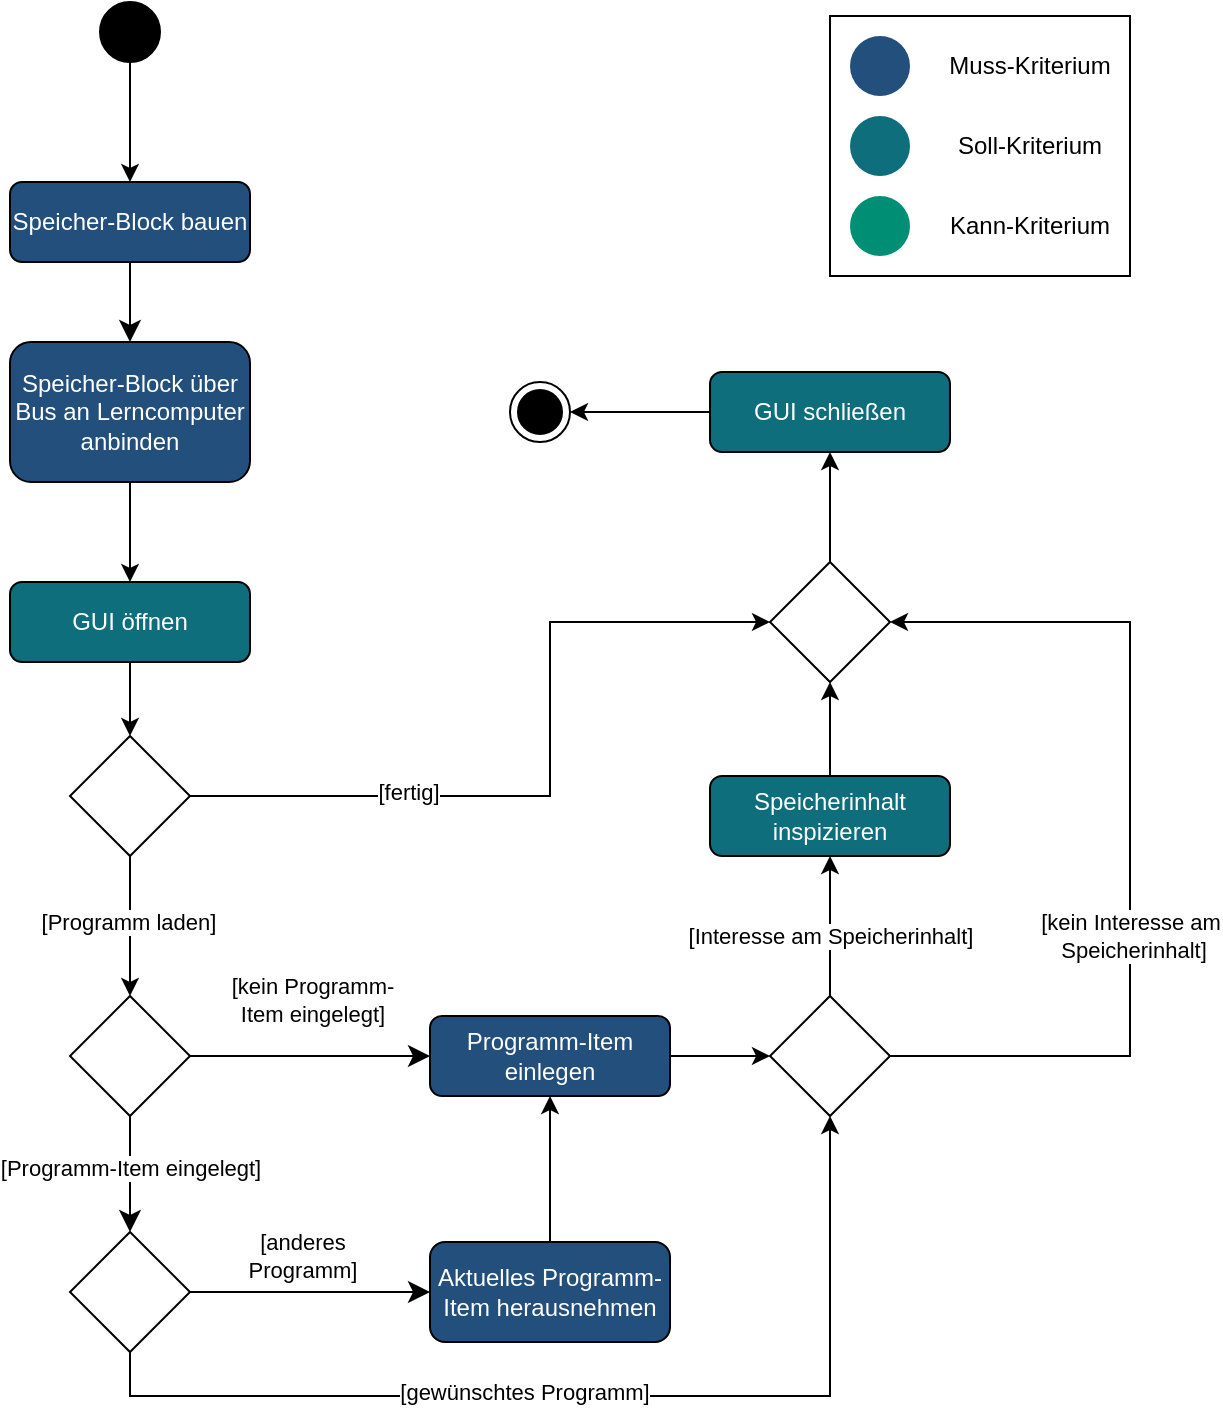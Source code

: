 <mxfile version="22.1.4" type="github">
  <diagram id="wFE0QG_FPsp0jaGvCLVb" name="Page-1">
    <mxGraphModel dx="1050" dy="566" grid="1" gridSize="10" guides="1" tooltips="1" connect="1" arrows="1" fold="1" page="1" pageScale="1" pageWidth="850" pageHeight="1100" math="0" shadow="0">
      <root>
        <mxCell id="0" />
        <mxCell id="1" parent="0" />
        <mxCell id="zqyr1evyY5kLlcFFN8B--1" value="" style="rounded=0;html=1;jettySize=auto;orthogonalLoop=1;fontSize=11;endArrow=classic;endFill=1;endSize=8;strokeWidth=1;shadow=0;labelBackgroundColor=default;edgeStyle=orthogonalEdgeStyle;" parent="1" source="zqyr1evyY5kLlcFFN8B--2" target="zqyr1evyY5kLlcFFN8B--18" edge="1">
          <mxGeometry relative="1" as="geometry" />
        </mxCell>
        <mxCell id="zqyr1evyY5kLlcFFN8B--2" value="Speicher-Block bauen" style="rounded=1;whiteSpace=wrap;html=1;fontSize=12;glass=0;strokeWidth=1;shadow=0;fontColor=#ffffff;fillColor=#234f7c;" parent="1" vertex="1">
          <mxGeometry x="160" y="103" width="120" height="40" as="geometry" />
        </mxCell>
        <mxCell id="zqyr1evyY5kLlcFFN8B--3" value="[Programm-Item eingelegt]" style="rounded=0;html=1;jettySize=auto;orthogonalLoop=1;fontSize=11;endArrow=classic;endFill=1;endSize=8;strokeWidth=1;shadow=0;labelBackgroundColor=default;edgeStyle=orthogonalEdgeStyle;" parent="1" source="zqyr1evyY5kLlcFFN8B--5" target="zqyr1evyY5kLlcFFN8B--12" edge="1">
          <mxGeometry x="-0.121" relative="1" as="geometry">
            <mxPoint as="offset" />
          </mxGeometry>
        </mxCell>
        <mxCell id="zqyr1evyY5kLlcFFN8B--4" value="[kein Programm-&lt;br&gt;Item eingelegt]" style="edgeStyle=orthogonalEdgeStyle;rounded=0;html=1;jettySize=auto;orthogonalLoop=1;fontSize=11;endArrow=classic;endFill=1;endSize=8;strokeWidth=1;shadow=0;labelBackgroundColor=default;" parent="1" source="zqyr1evyY5kLlcFFN8B--5" target="zqyr1evyY5kLlcFFN8B--8" edge="1">
          <mxGeometry x="0.02" y="28" relative="1" as="geometry">
            <mxPoint as="offset" />
            <mxPoint x="292" y="540" as="sourcePoint" />
            <mxPoint x="367" y="540" as="targetPoint" />
          </mxGeometry>
        </mxCell>
        <mxCell id="zqyr1evyY5kLlcFFN8B--5" value="" style="rhombus;whiteSpace=wrap;html=1;shadow=0;fontFamily=Helvetica;fontSize=12;align=center;strokeWidth=1;spacing=6;spacingTop=-4;" parent="1" vertex="1">
          <mxGeometry x="190" y="510" width="60" height="60" as="geometry" />
        </mxCell>
        <mxCell id="zqyr1evyY5kLlcFFN8B--7" style="edgeStyle=orthogonalEdgeStyle;rounded=0;orthogonalLoop=1;jettySize=auto;html=1;" parent="1" source="zqyr1evyY5kLlcFFN8B--41" target="zqyr1evyY5kLlcFFN8B--23" edge="1">
          <mxGeometry relative="1" as="geometry">
            <Array as="points">
              <mxPoint x="570" y="323" />
            </Array>
          </mxGeometry>
        </mxCell>
        <mxCell id="zqyr1evyY5kLlcFFN8B--8" value="Programm-Item einlegen" style="rounded=1;whiteSpace=wrap;html=1;fontSize=12;glass=0;strokeWidth=1;shadow=0;fontColor=#ffffff;fillColor=#234F7C;" parent="1" vertex="1">
          <mxGeometry x="370" y="520" width="120" height="40" as="geometry" />
        </mxCell>
        <mxCell id="zqyr1evyY5kLlcFFN8B--9" value="[anderes &lt;br&gt;Programm]" style="rounded=0;html=1;jettySize=auto;orthogonalLoop=1;fontSize=11;endArrow=classic;endFill=1;endSize=8;strokeWidth=1;shadow=0;labelBackgroundColor=default;edgeStyle=orthogonalEdgeStyle;" parent="1" source="zqyr1evyY5kLlcFFN8B--12" target="zqyr1evyY5kLlcFFN8B--14" edge="1">
          <mxGeometry x="-0.067" y="18" relative="1" as="geometry">
            <mxPoint as="offset" />
          </mxGeometry>
        </mxCell>
        <mxCell id="zqyr1evyY5kLlcFFN8B--10" style="edgeStyle=orthogonalEdgeStyle;rounded=0;orthogonalLoop=1;jettySize=auto;html=1;" parent="1" source="zqyr1evyY5kLlcFFN8B--12" target="zqyr1evyY5kLlcFFN8B--38" edge="1">
          <mxGeometry relative="1" as="geometry">
            <mxPoint x="220" y="763.5" as="targetPoint" />
            <Array as="points">
              <mxPoint x="220" y="710" />
              <mxPoint x="570" y="710" />
            </Array>
          </mxGeometry>
        </mxCell>
        <mxCell id="zqyr1evyY5kLlcFFN8B--11" value="[gewünschtes Programm]" style="edgeLabel;html=1;align=center;verticalAlign=middle;resizable=0;points=[];" parent="zqyr1evyY5kLlcFFN8B--10" vertex="1" connectable="0">
          <mxGeometry x="-0.147" y="2" relative="1" as="geometry">
            <mxPoint as="offset" />
          </mxGeometry>
        </mxCell>
        <mxCell id="zqyr1evyY5kLlcFFN8B--12" value="" style="rhombus;whiteSpace=wrap;html=1;shadow=0;fontFamily=Helvetica;fontSize=12;align=center;strokeWidth=1;spacing=6;spacingTop=-4;" parent="1" vertex="1">
          <mxGeometry x="190" y="628" width="60" height="60" as="geometry" />
        </mxCell>
        <mxCell id="zqyr1evyY5kLlcFFN8B--13" style="edgeStyle=orthogonalEdgeStyle;rounded=0;orthogonalLoop=1;jettySize=auto;html=1;" parent="1" source="zqyr1evyY5kLlcFFN8B--14" target="zqyr1evyY5kLlcFFN8B--8" edge="1">
          <mxGeometry relative="1" as="geometry" />
        </mxCell>
        <mxCell id="zqyr1evyY5kLlcFFN8B--14" value="Aktuelles Programm-Item herausnehmen" style="rounded=1;whiteSpace=wrap;html=1;fontSize=12;glass=0;strokeWidth=1;shadow=0;fontColor=#ffffff;fillColor=#234F7C;" parent="1" vertex="1">
          <mxGeometry x="370" y="633" width="120" height="50" as="geometry" />
        </mxCell>
        <mxCell id="zqyr1evyY5kLlcFFN8B--15" style="edgeStyle=orthogonalEdgeStyle;rounded=0;orthogonalLoop=1;jettySize=auto;html=1;" parent="1" source="zqyr1evyY5kLlcFFN8B--16" target="zqyr1evyY5kLlcFFN8B--2" edge="1">
          <mxGeometry relative="1" as="geometry" />
        </mxCell>
        <mxCell id="zqyr1evyY5kLlcFFN8B--16" value="" style="ellipse;fillColor=strokeColor;html=1;" parent="1" vertex="1">
          <mxGeometry x="205" y="13" width="30" height="30" as="geometry" />
        </mxCell>
        <mxCell id="zqyr1evyY5kLlcFFN8B--17" style="edgeStyle=orthogonalEdgeStyle;rounded=0;orthogonalLoop=1;jettySize=auto;html=1;" parent="1" source="zqyr1evyY5kLlcFFN8B--18" target="zqyr1evyY5kLlcFFN8B--21" edge="1">
          <mxGeometry relative="1" as="geometry">
            <Array as="points">
              <mxPoint x="220" y="273" />
              <mxPoint x="220" y="273" />
            </Array>
          </mxGeometry>
        </mxCell>
        <mxCell id="zqyr1evyY5kLlcFFN8B--18" value="Speicher-Block über Bus an Lerncomputer anbinden" style="rounded=1;whiteSpace=wrap;html=1;fontSize=12;glass=0;strokeWidth=1;shadow=0;fontColor=#ffffff;fillColor=#234f7c;" parent="1" vertex="1">
          <mxGeometry x="160" y="183" width="120" height="70" as="geometry" />
        </mxCell>
        <mxCell id="zqyr1evyY5kLlcFFN8B--19" style="edgeStyle=orthogonalEdgeStyle;rounded=0;orthogonalLoop=1;jettySize=auto;html=1;" parent="1" source="MO_9jL4oKBon5RxG-Qu7-1" target="zqyr1evyY5kLlcFFN8B--5" edge="1">
          <mxGeometry relative="1" as="geometry" />
        </mxCell>
        <mxCell id="MO_9jL4oKBon5RxG-Qu7-4" value="[Programm laden]" style="edgeLabel;html=1;align=center;verticalAlign=middle;resizable=0;points=[];" vertex="1" connectable="0" parent="zqyr1evyY5kLlcFFN8B--19">
          <mxGeometry x="-0.051" y="-1" relative="1" as="geometry">
            <mxPoint as="offset" />
          </mxGeometry>
        </mxCell>
        <mxCell id="zqyr1evyY5kLlcFFN8B--20" style="edgeStyle=orthogonalEdgeStyle;rounded=0;orthogonalLoop=1;jettySize=auto;html=1;" parent="1" source="MO_9jL4oKBon5RxG-Qu7-1" target="zqyr1evyY5kLlcFFN8B--41" edge="1">
          <mxGeometry relative="1" as="geometry">
            <Array as="points">
              <mxPoint x="430" y="410" />
              <mxPoint x="430" y="323" />
            </Array>
          </mxGeometry>
        </mxCell>
        <mxCell id="MO_9jL4oKBon5RxG-Qu7-3" value="[fertig]" style="edgeLabel;html=1;align=center;verticalAlign=middle;resizable=0;points=[];" vertex="1" connectable="0" parent="zqyr1evyY5kLlcFFN8B--20">
          <mxGeometry x="-0.423" y="5" relative="1" as="geometry">
            <mxPoint y="3" as="offset" />
          </mxGeometry>
        </mxCell>
        <mxCell id="zqyr1evyY5kLlcFFN8B--21" value="GUI öffnen" style="rounded=1;whiteSpace=wrap;html=1;fontSize=12;glass=0;strokeWidth=1;shadow=0;fillColor=#0E6E7C;fontColor=#ffffff;" parent="1" vertex="1">
          <mxGeometry x="160" y="303" width="120" height="40" as="geometry" />
        </mxCell>
        <mxCell id="zqyr1evyY5kLlcFFN8B--22" style="edgeStyle=orthogonalEdgeStyle;rounded=0;orthogonalLoop=1;jettySize=auto;html=1;" parent="1" source="zqyr1evyY5kLlcFFN8B--23" target="zqyr1evyY5kLlcFFN8B--39" edge="1">
          <mxGeometry relative="1" as="geometry" />
        </mxCell>
        <mxCell id="zqyr1evyY5kLlcFFN8B--23" value="GUI schließen" style="rounded=1;whiteSpace=wrap;html=1;fontSize=12;glass=0;strokeWidth=1;shadow=0;fillColor=#0E6E7C;fontColor=#ffffff;" parent="1" vertex="1">
          <mxGeometry x="510" y="198" width="120" height="40" as="geometry" />
        </mxCell>
        <mxCell id="zqyr1evyY5kLlcFFN8B--37" value="" style="edgeStyle=orthogonalEdgeStyle;rounded=0;orthogonalLoop=1;jettySize=auto;html=1;" parent="1" source="zqyr1evyY5kLlcFFN8B--8" target="zqyr1evyY5kLlcFFN8B--38" edge="1">
          <mxGeometry relative="1" as="geometry">
            <mxPoint x="440" y="540" as="sourcePoint" />
            <mxPoint x="170" y="772.5" as="targetPoint" />
            <Array as="points" />
          </mxGeometry>
        </mxCell>
        <mxCell id="zqyr1evyY5kLlcFFN8B--48" style="edgeStyle=orthogonalEdgeStyle;rounded=0;orthogonalLoop=1;jettySize=auto;html=1;" parent="1" source="zqyr1evyY5kLlcFFN8B--38" target="zqyr1evyY5kLlcFFN8B--41" edge="1">
          <mxGeometry relative="1" as="geometry">
            <mxPoint x="690.059" y="469.941" as="targetPoint" />
            <Array as="points">
              <mxPoint x="720" y="540" />
              <mxPoint x="720" y="323" />
            </Array>
          </mxGeometry>
        </mxCell>
        <mxCell id="zqyr1evyY5kLlcFFN8B--51" value="[kein Interesse am&lt;br&gt;&amp;nbsp;Speicherinhalt]" style="edgeLabel;html=1;align=center;verticalAlign=middle;resizable=0;points=[];" parent="zqyr1evyY5kLlcFFN8B--48" vertex="1" connectable="0">
          <mxGeometry x="-0.23" relative="1" as="geometry">
            <mxPoint y="-4" as="offset" />
          </mxGeometry>
        </mxCell>
        <mxCell id="zqyr1evyY5kLlcFFN8B--49" style="edgeStyle=orthogonalEdgeStyle;rounded=0;orthogonalLoop=1;jettySize=auto;html=1;" parent="1" source="zqyr1evyY5kLlcFFN8B--38" target="zqyr1evyY5kLlcFFN8B--43" edge="1">
          <mxGeometry relative="1" as="geometry" />
        </mxCell>
        <mxCell id="zqyr1evyY5kLlcFFN8B--52" value="[Interesse am Speicherinhalt]" style="edgeLabel;html=1;align=center;verticalAlign=middle;resizable=0;points=[];" parent="zqyr1evyY5kLlcFFN8B--49" vertex="1" connectable="0">
          <mxGeometry x="0.117" y="6" relative="1" as="geometry">
            <mxPoint x="6" y="9" as="offset" />
          </mxGeometry>
        </mxCell>
        <mxCell id="zqyr1evyY5kLlcFFN8B--38" value="" style="rhombus;whiteSpace=wrap;html=1;shadow=0;fontFamily=Helvetica;fontSize=12;align=center;strokeWidth=1;spacing=6;spacingTop=-4;" parent="1" vertex="1">
          <mxGeometry x="540" y="510" width="60" height="60" as="geometry" />
        </mxCell>
        <mxCell id="zqyr1evyY5kLlcFFN8B--39" value="" style="ellipse;html=1;shape=endState;fillColor=strokeColor;" parent="1" vertex="1">
          <mxGeometry x="410" y="203" width="30" height="30" as="geometry" />
        </mxCell>
        <mxCell id="zqyr1evyY5kLlcFFN8B--41" value="" style="rhombus;whiteSpace=wrap;html=1;shadow=0;fontFamily=Helvetica;fontSize=12;align=center;strokeWidth=1;spacing=6;spacingTop=-4;" parent="1" vertex="1">
          <mxGeometry x="540" y="293" width="60" height="60" as="geometry" />
        </mxCell>
        <mxCell id="zqyr1evyY5kLlcFFN8B--46" style="edgeStyle=orthogonalEdgeStyle;rounded=0;orthogonalLoop=1;jettySize=auto;html=1;" parent="1" source="zqyr1evyY5kLlcFFN8B--43" target="zqyr1evyY5kLlcFFN8B--41" edge="1">
          <mxGeometry relative="1" as="geometry" />
        </mxCell>
        <mxCell id="zqyr1evyY5kLlcFFN8B--43" value="Speicherinhalt inspizieren" style="rounded=1;whiteSpace=wrap;html=1;fontSize=12;glass=0;strokeWidth=1;shadow=0;fillColor=#0e6e7c;fontColor=#ffffff;" parent="1" vertex="1">
          <mxGeometry x="510" y="400" width="120" height="40" as="geometry" />
        </mxCell>
        <mxCell id="ln4MGgRn93IXkuHyzFdv-1" value="" style="group" parent="1" vertex="1" connectable="0">
          <mxGeometry x="570" y="20" width="150" height="130" as="geometry" />
        </mxCell>
        <mxCell id="ln4MGgRn93IXkuHyzFdv-2" value="" style="ellipse;whiteSpace=wrap;html=1;strokeColor=none;fillColor=#234F7C;" parent="ln4MGgRn93IXkuHyzFdv-1" vertex="1">
          <mxGeometry x="10" y="10" width="30" height="30" as="geometry" />
        </mxCell>
        <mxCell id="ln4MGgRn93IXkuHyzFdv-3" value="" style="ellipse;whiteSpace=wrap;html=1;strokeColor=none;fillColor=#0E6E7C;" parent="ln4MGgRn93IXkuHyzFdv-1" vertex="1">
          <mxGeometry x="10" y="50" width="30" height="30" as="geometry" />
        </mxCell>
        <mxCell id="ln4MGgRn93IXkuHyzFdv-4" value="" style="ellipse;whiteSpace=wrap;html=1;strokeColor=none;fillColor=#008E74;" parent="ln4MGgRn93IXkuHyzFdv-1" vertex="1">
          <mxGeometry x="10" y="90" width="30" height="30" as="geometry" />
        </mxCell>
        <mxCell id="ln4MGgRn93IXkuHyzFdv-5" value="Muss-Kriterium" style="text;html=1;strokeColor=none;fillColor=none;align=center;verticalAlign=middle;whiteSpace=wrap;rounded=0;" parent="ln4MGgRn93IXkuHyzFdv-1" vertex="1">
          <mxGeometry x="50" y="10" width="100" height="30" as="geometry" />
        </mxCell>
        <mxCell id="ln4MGgRn93IXkuHyzFdv-6" value="Soll-Kriterium" style="text;html=1;strokeColor=none;fillColor=none;align=center;verticalAlign=middle;whiteSpace=wrap;rounded=0;" parent="ln4MGgRn93IXkuHyzFdv-1" vertex="1">
          <mxGeometry x="50" y="50" width="100" height="30" as="geometry" />
        </mxCell>
        <mxCell id="ln4MGgRn93IXkuHyzFdv-7" value="Kann-Kriterium" style="text;html=1;strokeColor=none;fillColor=none;align=center;verticalAlign=middle;whiteSpace=wrap;rounded=0;" parent="ln4MGgRn93IXkuHyzFdv-1" vertex="1">
          <mxGeometry x="50" y="90" width="100" height="30" as="geometry" />
        </mxCell>
        <mxCell id="ln4MGgRn93IXkuHyzFdv-8" value="" style="rounded=0;whiteSpace=wrap;html=1;fillColor=none;" parent="ln4MGgRn93IXkuHyzFdv-1" vertex="1">
          <mxGeometry width="150" height="130" as="geometry" />
        </mxCell>
        <mxCell id="MO_9jL4oKBon5RxG-Qu7-2" value="" style="edgeStyle=orthogonalEdgeStyle;rounded=0;orthogonalLoop=1;jettySize=auto;html=1;" edge="1" parent="1" source="zqyr1evyY5kLlcFFN8B--21" target="MO_9jL4oKBon5RxG-Qu7-1">
          <mxGeometry relative="1" as="geometry">
            <mxPoint x="220" y="343" as="sourcePoint" />
            <mxPoint x="220" y="510" as="targetPoint" />
          </mxGeometry>
        </mxCell>
        <mxCell id="MO_9jL4oKBon5RxG-Qu7-1" value="" style="rhombus;whiteSpace=wrap;html=1;shadow=0;fontFamily=Helvetica;fontSize=12;align=center;strokeWidth=1;spacing=6;spacingTop=-4;" vertex="1" parent="1">
          <mxGeometry x="190" y="380" width="60" height="60" as="geometry" />
        </mxCell>
      </root>
    </mxGraphModel>
  </diagram>
</mxfile>
